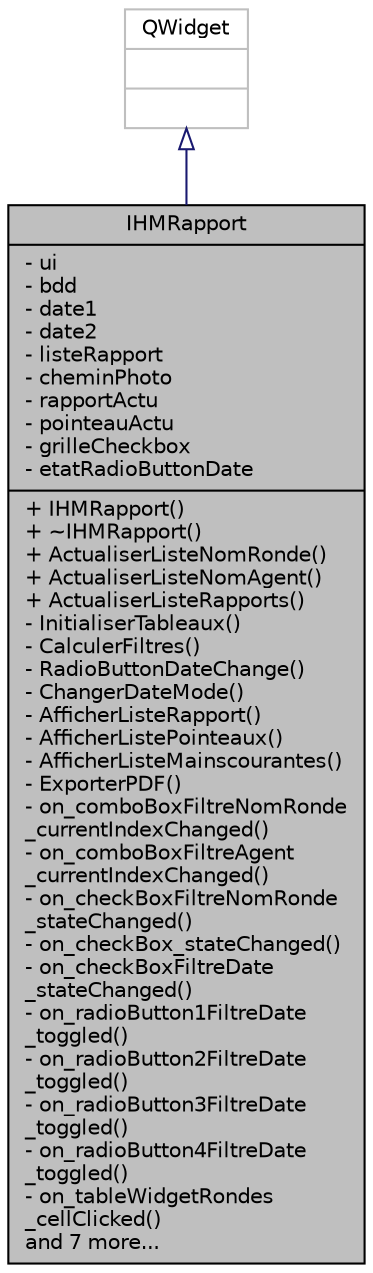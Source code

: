 digraph "IHMRapport"
{
 // LATEX_PDF_SIZE
  edge [fontname="Helvetica",fontsize="10",labelfontname="Helvetica",labelfontsize="10"];
  node [fontname="Helvetica",fontsize="10",shape=record];
  Node1 [label="{IHMRapport\n|- ui\l- bdd\l- date1\l- date2\l- listeRapport\l- cheminPhoto\l- rapportActu\l- pointeauActu\l- grilleCheckbox\l- etatRadioButtonDate\l|+ IHMRapport()\l+ ~IHMRapport()\l+ ActualiserListeNomRonde()\l+ ActualiserListeNomAgent()\l+ ActualiserListeRapports()\l- InitialiserTableaux()\l- CalculerFiltres()\l- RadioButtonDateChange()\l- ChangerDateMode()\l- AfficherListeRapport()\l- AfficherListePointeaux()\l- AfficherListeMainscourantes()\l- ExporterPDF()\l- on_comboBoxFiltreNomRonde\l_currentIndexChanged()\l- on_comboBoxFiltreAgent\l_currentIndexChanged()\l- on_checkBoxFiltreNomRonde\l_stateChanged()\l- on_checkBox_stateChanged()\l- on_checkBoxFiltreDate\l_stateChanged()\l- on_radioButton1FiltreDate\l_toggled()\l- on_radioButton2FiltreDate\l_toggled()\l- on_radioButton3FiltreDate\l_toggled()\l- on_radioButton4FiltreDate\l_toggled()\l- on_tableWidgetRondes\l_cellClicked()\land 7 more...\l}",height=0.2,width=0.4,color="black", fillcolor="grey75", style="filled", fontcolor="black",tooltip=" "];
  Node2 -> Node1 [dir="back",color="midnightblue",fontsize="10",style="solid",arrowtail="onormal"];
  Node2 [label="{QWidget\n||}",height=0.2,width=0.4,color="grey75", fillcolor="white", style="filled",tooltip=" "];
}
